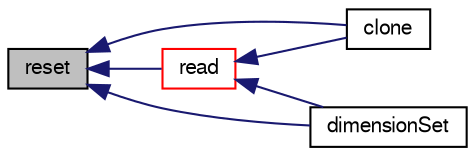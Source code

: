 digraph "reset"
{
  bgcolor="transparent";
  edge [fontname="FreeSans",fontsize="10",labelfontname="FreeSans",labelfontsize="10"];
  node [fontname="FreeSans",fontsize="10",shape=record];
  rankdir="LR";
  Node709 [label="reset",height=0.2,width=0.4,color="black", fillcolor="grey75", style="filled", fontcolor="black"];
  Node709 -> Node710 [dir="back",color="midnightblue",fontsize="10",style="solid",fontname="FreeSans"];
  Node710 [label="clone",height=0.2,width=0.4,color="black",URL="$a26370.html#ac02e29e9c5268438e822df9e58c4e069",tooltip="Construct and return a clone. "];
  Node709 -> Node711 [dir="back",color="midnightblue",fontsize="10",style="solid",fontname="FreeSans"];
  Node711 [label="dimensionSet",height=0.2,width=0.4,color="black",URL="$a26370.html#abd672e6f6f2ddf374d3954f2c2dd2a1f",tooltip="Construct from Istream. "];
  Node709 -> Node712 [dir="back",color="midnightblue",fontsize="10",style="solid",fontname="FreeSans"];
  Node712 [label="read",height=0.2,width=0.4,color="red",URL="$a26370.html#a4b1272c56fc93e26715db0ffd87a9b1f",tooltip="Read using provided units. Used only in initial parsing. "];
  Node712 -> Node710 [dir="back",color="midnightblue",fontsize="10",style="solid",fontname="FreeSans"];
  Node712 -> Node711 [dir="back",color="midnightblue",fontsize="10",style="solid",fontname="FreeSans"];
}
